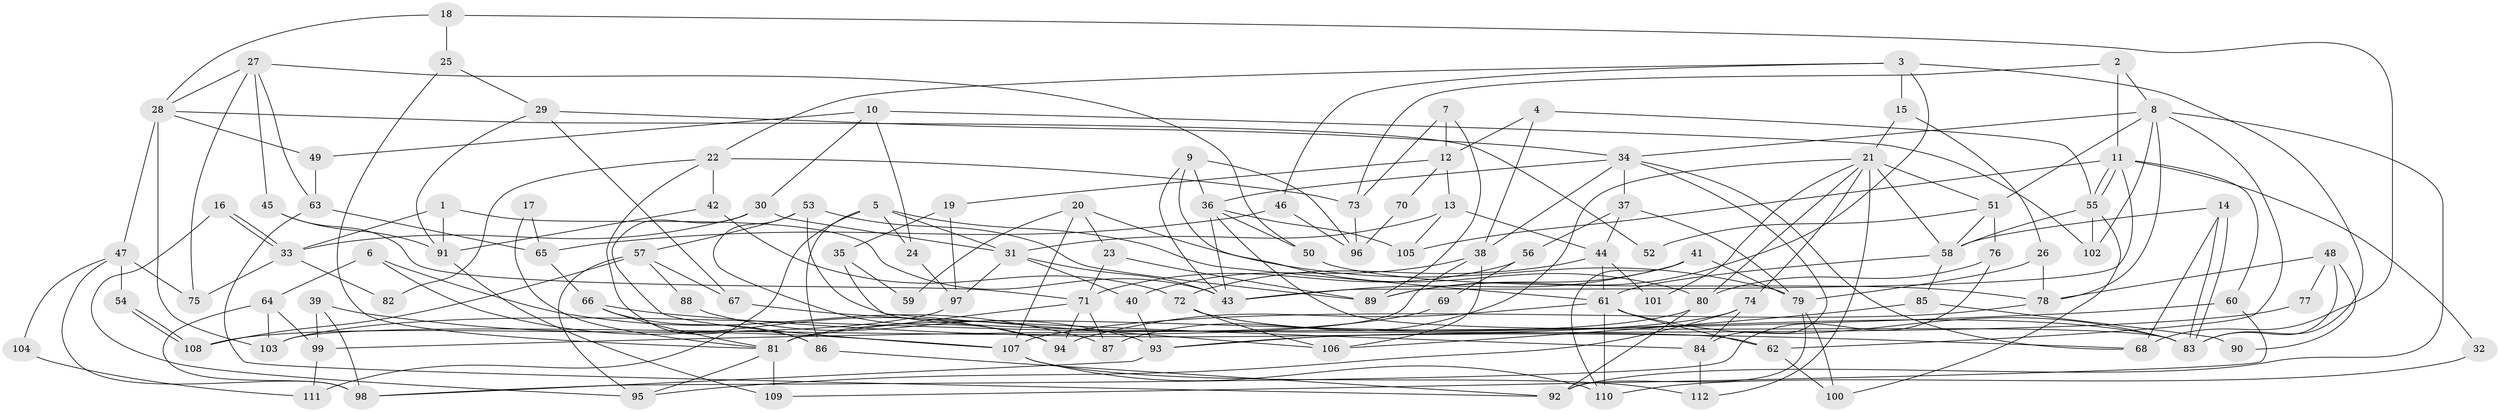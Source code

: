 // Generated by graph-tools (version 1.1) at 2025/26/03/09/25 03:26:21]
// undirected, 112 vertices, 224 edges
graph export_dot {
graph [start="1"]
  node [color=gray90,style=filled];
  1;
  2;
  3;
  4;
  5;
  6;
  7;
  8;
  9;
  10;
  11;
  12;
  13;
  14;
  15;
  16;
  17;
  18;
  19;
  20;
  21;
  22;
  23;
  24;
  25;
  26;
  27;
  28;
  29;
  30;
  31;
  32;
  33;
  34;
  35;
  36;
  37;
  38;
  39;
  40;
  41;
  42;
  43;
  44;
  45;
  46;
  47;
  48;
  49;
  50;
  51;
  52;
  53;
  54;
  55;
  56;
  57;
  58;
  59;
  60;
  61;
  62;
  63;
  64;
  65;
  66;
  67;
  68;
  69;
  70;
  71;
  72;
  73;
  74;
  75;
  76;
  77;
  78;
  79;
  80;
  81;
  82;
  83;
  84;
  85;
  86;
  87;
  88;
  89;
  90;
  91;
  92;
  93;
  94;
  95;
  96;
  97;
  98;
  99;
  100;
  101;
  102;
  103;
  104;
  105;
  106;
  107;
  108;
  109;
  110;
  111;
  112;
  1 -- 43;
  1 -- 33;
  1 -- 91;
  2 -- 11;
  2 -- 8;
  2 -- 73;
  3 -- 83;
  3 -- 89;
  3 -- 15;
  3 -- 22;
  3 -- 46;
  4 -- 38;
  4 -- 55;
  4 -- 12;
  5 -- 61;
  5 -- 24;
  5 -- 31;
  5 -- 86;
  5 -- 111;
  6 -- 94;
  6 -- 87;
  6 -- 64;
  7 -- 89;
  7 -- 73;
  7 -- 12;
  8 -- 92;
  8 -- 78;
  8 -- 34;
  8 -- 51;
  8 -- 62;
  8 -- 102;
  9 -- 43;
  9 -- 80;
  9 -- 36;
  9 -- 96;
  10 -- 30;
  10 -- 102;
  10 -- 24;
  10 -- 49;
  11 -- 55;
  11 -- 55;
  11 -- 105;
  11 -- 32;
  11 -- 43;
  11 -- 60;
  12 -- 13;
  12 -- 19;
  12 -- 70;
  13 -- 31;
  13 -- 44;
  13 -- 105;
  14 -- 68;
  14 -- 83;
  14 -- 83;
  14 -- 58;
  15 -- 21;
  15 -- 26;
  16 -- 95;
  16 -- 33;
  16 -- 33;
  17 -- 65;
  17 -- 81;
  18 -- 28;
  18 -- 68;
  18 -- 25;
  19 -- 97;
  19 -- 35;
  20 -- 107;
  20 -- 79;
  20 -- 23;
  20 -- 59;
  21 -- 58;
  21 -- 112;
  21 -- 51;
  21 -- 74;
  21 -- 80;
  21 -- 87;
  21 -- 101;
  22 -- 73;
  22 -- 42;
  22 -- 82;
  22 -- 86;
  23 -- 71;
  23 -- 89;
  24 -- 97;
  25 -- 29;
  25 -- 81;
  26 -- 79;
  26 -- 78;
  27 -- 50;
  27 -- 75;
  27 -- 28;
  27 -- 45;
  27 -- 63;
  28 -- 49;
  28 -- 47;
  28 -- 52;
  28 -- 103;
  29 -- 91;
  29 -- 34;
  29 -- 67;
  30 -- 31;
  30 -- 107;
  30 -- 33;
  31 -- 43;
  31 -- 40;
  31 -- 97;
  32 -- 110;
  33 -- 75;
  33 -- 82;
  34 -- 36;
  34 -- 37;
  34 -- 38;
  34 -- 68;
  34 -- 84;
  35 -- 106;
  35 -- 59;
  36 -- 83;
  36 -- 43;
  36 -- 50;
  36 -- 105;
  37 -- 44;
  37 -- 56;
  37 -- 79;
  38 -- 103;
  38 -- 40;
  38 -- 106;
  39 -- 99;
  39 -- 98;
  39 -- 107;
  40 -- 93;
  41 -- 43;
  41 -- 79;
  41 -- 89;
  41 -- 110;
  42 -- 91;
  42 -- 72;
  44 -- 61;
  44 -- 72;
  44 -- 101;
  45 -- 71;
  45 -- 91;
  46 -- 65;
  46 -- 96;
  47 -- 98;
  47 -- 54;
  47 -- 75;
  47 -- 104;
  48 -- 83;
  48 -- 78;
  48 -- 77;
  48 -- 90;
  49 -- 63;
  50 -- 78;
  51 -- 52;
  51 -- 58;
  51 -- 76;
  53 -- 89;
  53 -- 62;
  53 -- 57;
  53 -- 94;
  54 -- 108;
  54 -- 108;
  55 -- 58;
  55 -- 100;
  55 -- 102;
  56 -- 71;
  56 -- 69;
  57 -- 67;
  57 -- 88;
  57 -- 95;
  57 -- 108;
  58 -- 61;
  58 -- 85;
  60 -- 109;
  60 -- 99;
  61 -- 83;
  61 -- 62;
  61 -- 94;
  61 -- 110;
  62 -- 100;
  63 -- 92;
  63 -- 65;
  64 -- 98;
  64 -- 99;
  64 -- 103;
  65 -- 66;
  66 -- 86;
  66 -- 81;
  66 -- 68;
  67 -- 84;
  69 -- 103;
  70 -- 96;
  71 -- 81;
  71 -- 94;
  71 -- 87;
  72 -- 83;
  72 -- 106;
  73 -- 96;
  74 -- 95;
  74 -- 84;
  74 -- 93;
  76 -- 80;
  76 -- 98;
  77 -- 93;
  78 -- 107;
  79 -- 100;
  79 -- 92;
  80 -- 92;
  80 -- 81;
  81 -- 95;
  81 -- 109;
  84 -- 112;
  85 -- 106;
  85 -- 90;
  86 -- 92;
  88 -- 93;
  91 -- 109;
  93 -- 98;
  97 -- 108;
  99 -- 111;
  104 -- 111;
  107 -- 110;
  107 -- 112;
}
